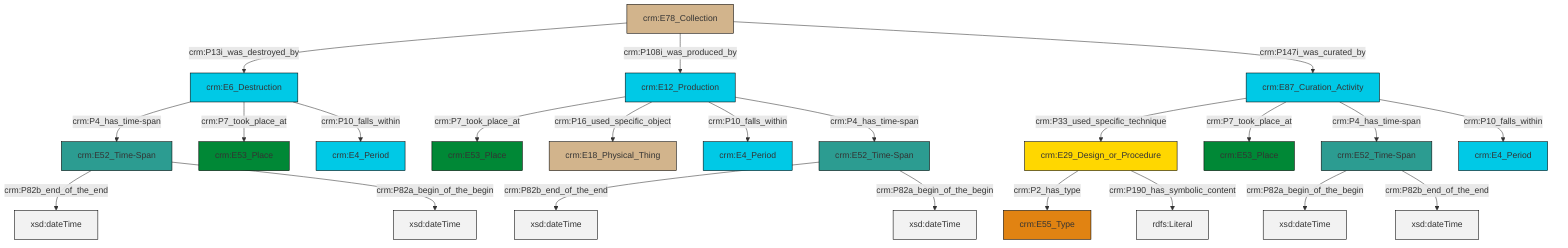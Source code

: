 graph TD
classDef Literal fill:#f2f2f2,stroke:#000000;
classDef CRM_Entity fill:#FFFFFF,stroke:#000000;
classDef Temporal_Entity fill:#00C9E6, stroke:#000000;
classDef Type fill:#E18312, stroke:#000000;
classDef Time-Span fill:#2C9C91, stroke:#000000;
classDef Appellation fill:#FFEB7F, stroke:#000000;
classDef Place fill:#008836, stroke:#000000;
classDef Persistent_Item fill:#B266B2, stroke:#000000;
classDef Conceptual_Object fill:#FFD700, stroke:#000000;
classDef Physical_Thing fill:#D2B48C, stroke:#000000;
classDef Actor fill:#f58aad, stroke:#000000;
classDef PC_Classes fill:#4ce600, stroke:#000000;
classDef Multi fill:#cccccc,stroke:#000000;

4["crm:E12_Production"]:::Temporal_Entity -->|crm:P7_took_place_at| 5["crm:E53_Place"]:::Place
6["crm:E87_Curation_Activity"]:::Temporal_Entity -->|crm:P33_used_specific_technique| 7["crm:E29_Design_or_Procedure"]:::Conceptual_Object
10["crm:E52_Time-Span"]:::Time-Span -->|crm:P82b_end_of_the_end| 11[xsd:dateTime]:::Literal
6["crm:E87_Curation_Activity"]:::Temporal_Entity -->|crm:P7_took_place_at| 12["crm:E53_Place"]:::Place
2["crm:E78_Collection"]:::Physical_Thing -->|crm:P13i_was_destroyed_by| 15["crm:E6_Destruction"]:::Temporal_Entity
19["crm:E52_Time-Span"]:::Time-Span -->|crm:P82a_begin_of_the_begin| 20[xsd:dateTime]:::Literal
7["crm:E29_Design_or_Procedure"]:::Conceptual_Object -->|crm:P2_has_type| 17["crm:E55_Type"]:::Type
23["crm:E52_Time-Span"]:::Time-Span -->|crm:P82b_end_of_the_end| 24[xsd:dateTime]:::Literal
15["crm:E6_Destruction"]:::Temporal_Entity -->|crm:P4_has_time-span| 10["crm:E52_Time-Span"]:::Time-Span
23["crm:E52_Time-Span"]:::Time-Span -->|crm:P82a_begin_of_the_begin| 25[xsd:dateTime]:::Literal
15["crm:E6_Destruction"]:::Temporal_Entity -->|crm:P7_took_place_at| 27["crm:E53_Place"]:::Place
2["crm:E78_Collection"]:::Physical_Thing -->|crm:P108i_was_produced_by| 4["crm:E12_Production"]:::Temporal_Entity
19["crm:E52_Time-Span"]:::Time-Span -->|crm:P82b_end_of_the_end| 29[xsd:dateTime]:::Literal
7["crm:E29_Design_or_Procedure"]:::Conceptual_Object -->|crm:P190_has_symbolic_content| 30[rdfs:Literal]:::Literal
4["crm:E12_Production"]:::Temporal_Entity -->|crm:P16_used_specific_object| 0["crm:E18_Physical_Thing"]:::Physical_Thing
10["crm:E52_Time-Span"]:::Time-Span -->|crm:P82a_begin_of_the_begin| 34[xsd:dateTime]:::Literal
6["crm:E87_Curation_Activity"]:::Temporal_Entity -->|crm:P4_has_time-span| 19["crm:E52_Time-Span"]:::Time-Span
4["crm:E12_Production"]:::Temporal_Entity -->|crm:P10_falls_within| 21["crm:E4_Period"]:::Temporal_Entity
6["crm:E87_Curation_Activity"]:::Temporal_Entity -->|crm:P10_falls_within| 8["crm:E4_Period"]:::Temporal_Entity
15["crm:E6_Destruction"]:::Temporal_Entity -->|crm:P10_falls_within| 35["crm:E4_Period"]:::Temporal_Entity
4["crm:E12_Production"]:::Temporal_Entity -->|crm:P4_has_time-span| 23["crm:E52_Time-Span"]:::Time-Span
2["crm:E78_Collection"]:::Physical_Thing -->|crm:P147i_was_curated_by| 6["crm:E87_Curation_Activity"]:::Temporal_Entity